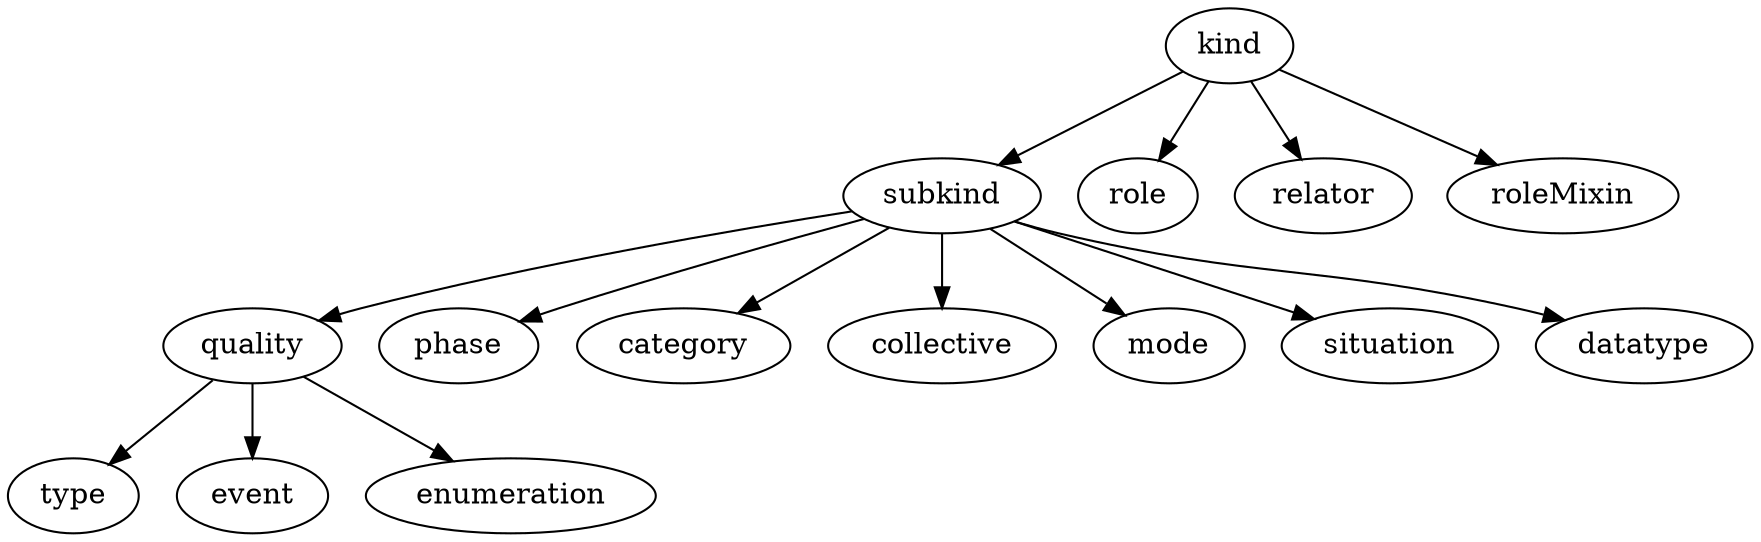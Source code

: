 strict digraph  {
kind;
subkind;
role;
relator;
roleMixin;
quality;
phase;
category;
collective;
mode;
situation;
datatype;
type;
event;
enumeration;
kind -> subkind;
kind -> role;
kind -> relator;
kind -> roleMixin;
subkind -> quality;
subkind -> phase;
subkind -> category;
subkind -> collective;
subkind -> mode;
subkind -> situation;
subkind -> datatype;
quality -> type;
quality -> event;
quality -> enumeration;
}
